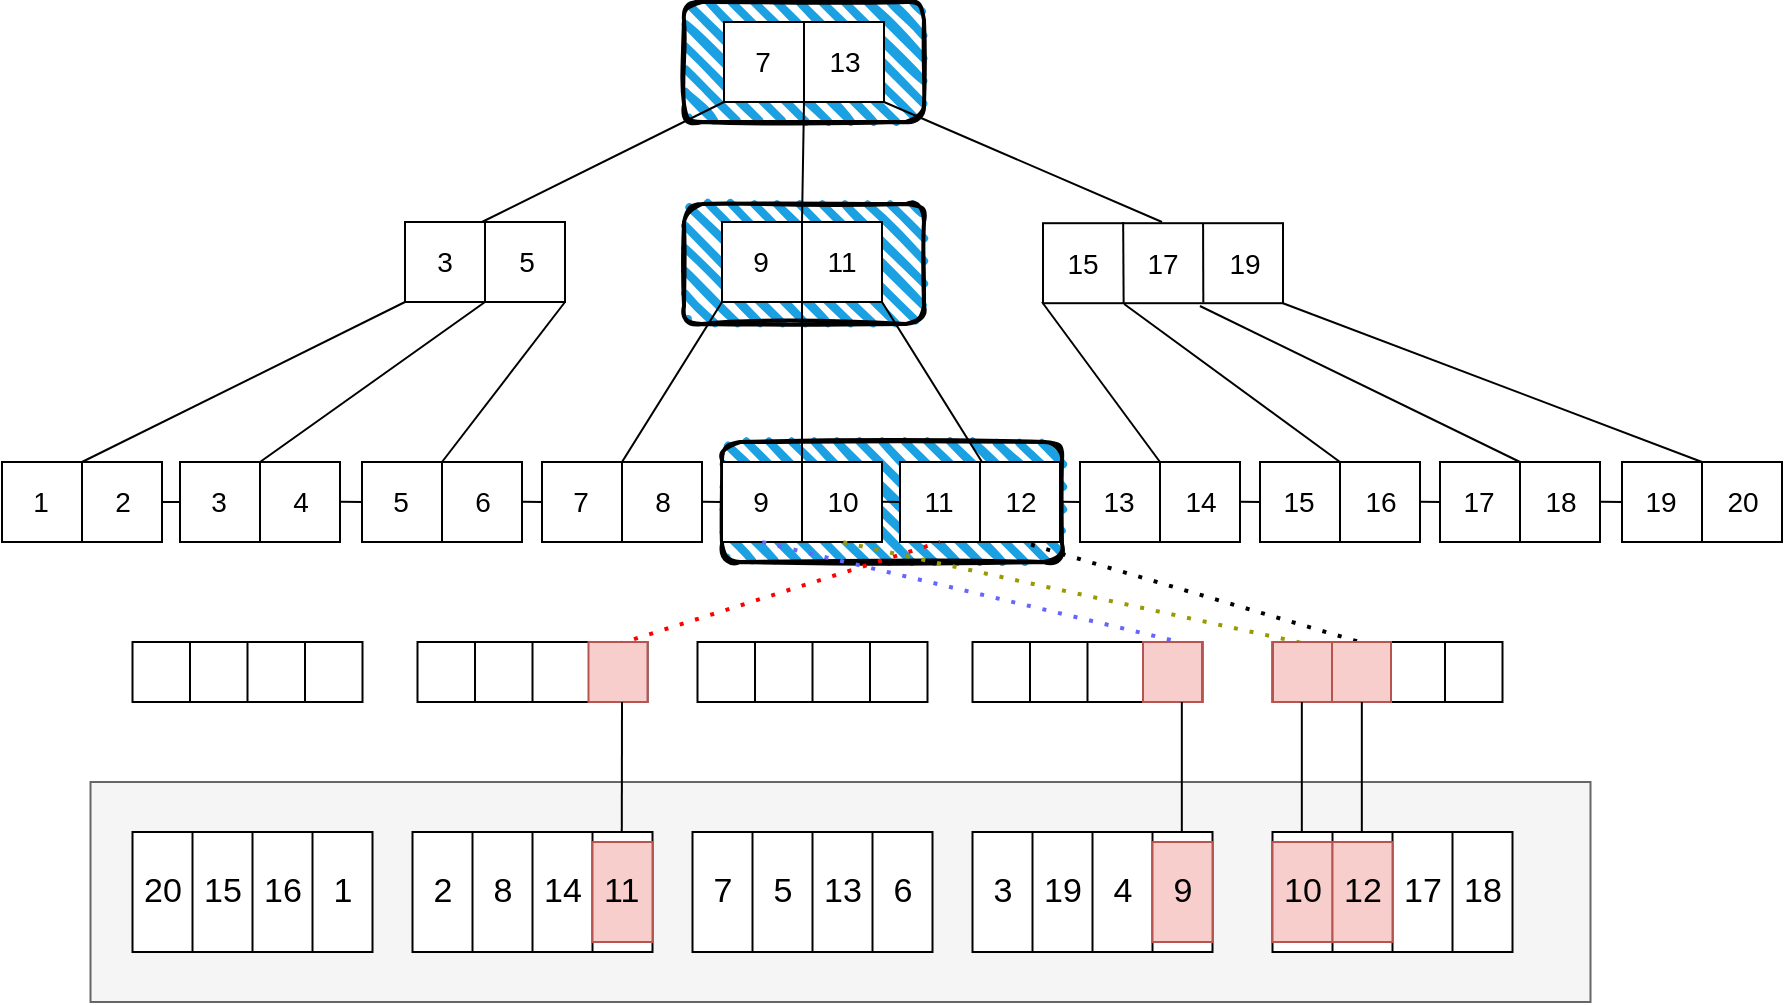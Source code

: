 <mxfile version="23.0.2" type="device">
  <diagram name="Page-1" id="0PHCMKjpyud3KAjEsfLB">
    <mxGraphModel dx="1188" dy="732" grid="1" gridSize="10" guides="1" tooltips="1" connect="1" arrows="1" fold="1" page="0" pageScale="1" pageWidth="827" pageHeight="1169" math="0" shadow="0">
      <root>
        <mxCell id="0" />
        <mxCell id="1" parent="0" />
        <mxCell id="bgvol3_OqY5FeR9LOVzj-3" value="" style="rounded=1;whiteSpace=wrap;html=1;strokeWidth=2;fillWeight=4;hachureGap=8;hachureAngle=45;fillColor=#1ba1e2;sketch=1;" vertex="1" parent="1">
          <mxGeometry x="360" y="250" width="170" height="60" as="geometry" />
        </mxCell>
        <mxCell id="bgvol3_OqY5FeR9LOVzj-2" value="" style="rounded=1;whiteSpace=wrap;html=1;strokeWidth=2;fillWeight=4;hachureGap=8;hachureAngle=45;fillColor=#1ba1e2;sketch=1;" vertex="1" parent="1">
          <mxGeometry x="341" y="131" width="120" height="60" as="geometry" />
        </mxCell>
        <mxCell id="bgvol3_OqY5FeR9LOVzj-1" value="" style="rounded=1;whiteSpace=wrap;html=1;strokeWidth=2;fillWeight=4;hachureGap=8;hachureAngle=45;fillColor=#1ba1e2;sketch=1;" vertex="1" parent="1">
          <mxGeometry x="341" y="30" width="120" height="60" as="geometry" />
        </mxCell>
        <mxCell id="qExTj2zVySwOXJWGo6M_-68" value="" style="rounded=0;whiteSpace=wrap;html=1;fillColor=#f5f5f5;fontColor=#333333;strokeColor=#666666;gradientColor=none;" parent="1" vertex="1">
          <mxGeometry x="44.25" y="420" width="750" height="110" as="geometry" />
        </mxCell>
        <mxCell id="qExTj2zVySwOXJWGo6M_-69" value="" style="rounded=0;whiteSpace=wrap;html=1;" parent="1" vertex="1">
          <mxGeometry x="65.25" y="445" width="120" height="60" as="geometry" />
        </mxCell>
        <mxCell id="qExTj2zVySwOXJWGo6M_-70" value="" style="endArrow=none;html=1;rounded=0;entryX=0.25;entryY=0;entryDx=0;entryDy=0;exitX=0.25;exitY=1;exitDx=0;exitDy=0;" parent="1" source="qExTj2zVySwOXJWGo6M_-69" target="qExTj2zVySwOXJWGo6M_-69" edge="1">
          <mxGeometry width="50" height="50" relative="1" as="geometry">
            <mxPoint x="325.25" y="475" as="sourcePoint" />
            <mxPoint x="375.25" y="425" as="targetPoint" />
          </mxGeometry>
        </mxCell>
        <mxCell id="qExTj2zVySwOXJWGo6M_-71" value="" style="endArrow=none;html=1;rounded=0;entryX=0.5;entryY=0;entryDx=0;entryDy=0;exitX=0.5;exitY=1;exitDx=0;exitDy=0;" parent="1" source="qExTj2zVySwOXJWGo6M_-69" target="qExTj2zVySwOXJWGo6M_-69" edge="1">
          <mxGeometry width="50" height="50" relative="1" as="geometry">
            <mxPoint x="105.25" y="515" as="sourcePoint" />
            <mxPoint x="105.25" y="455" as="targetPoint" />
            <Array as="points">
              <mxPoint x="125.25" y="475" />
            </Array>
          </mxGeometry>
        </mxCell>
        <mxCell id="qExTj2zVySwOXJWGo6M_-72" value="" style="endArrow=none;html=1;rounded=0;entryX=0.75;entryY=0;entryDx=0;entryDy=0;exitX=0.75;exitY=1;exitDx=0;exitDy=0;" parent="1" source="qExTj2zVySwOXJWGo6M_-69" target="qExTj2zVySwOXJWGo6M_-69" edge="1">
          <mxGeometry width="50" height="50" relative="1" as="geometry">
            <mxPoint x="325.25" y="475" as="sourcePoint" />
            <mxPoint x="375.25" y="425" as="targetPoint" />
          </mxGeometry>
        </mxCell>
        <mxCell id="qExTj2zVySwOXJWGo6M_-73" value="20" style="text;strokeColor=none;fillColor=none;align=left;verticalAlign=middle;spacingLeft=4;spacingRight=4;overflow=hidden;points=[[0,0.5],[1,0.5]];portConstraint=eastwest;rotatable=0;whiteSpace=wrap;html=1;fontSize=17;" parent="1" vertex="1">
          <mxGeometry x="65.25" y="450" width="30" height="50" as="geometry" />
        </mxCell>
        <mxCell id="qExTj2zVySwOXJWGo6M_-74" value="15" style="text;strokeColor=none;fillColor=none;align=left;verticalAlign=middle;spacingLeft=4;spacingRight=4;overflow=hidden;points=[[0,0.5],[1,0.5]];portConstraint=eastwest;rotatable=0;whiteSpace=wrap;html=1;fontSize=17;" parent="1" vertex="1">
          <mxGeometry x="95.25" y="450" width="30" height="50" as="geometry" />
        </mxCell>
        <mxCell id="qExTj2zVySwOXJWGo6M_-75" value="&lt;font style=&quot;font-size: 17px;&quot;&gt;16&lt;/font&gt;" style="text;strokeColor=none;fillColor=none;align=left;verticalAlign=middle;spacingLeft=4;spacingRight=4;overflow=hidden;points=[[0,0.5],[1,0.5]];portConstraint=eastwest;rotatable=0;whiteSpace=wrap;html=1;" parent="1" vertex="1">
          <mxGeometry x="125.25" y="450" width="30" height="50" as="geometry" />
        </mxCell>
        <mxCell id="qExTj2zVySwOXJWGo6M_-76" value="&amp;nbsp;1" style="text;strokeColor=none;fillColor=none;align=left;verticalAlign=middle;spacingLeft=4;spacingRight=4;overflow=hidden;points=[[0,0.5],[1,0.5]];portConstraint=eastwest;rotatable=0;whiteSpace=wrap;html=1;fontSize=17;" parent="1" vertex="1">
          <mxGeometry x="155.25" y="450" width="30" height="50" as="geometry" />
        </mxCell>
        <mxCell id="qExTj2zVySwOXJWGo6M_-77" value="" style="rounded=0;whiteSpace=wrap;html=1;" parent="1" vertex="1">
          <mxGeometry x="205.25" y="445" width="120" height="60" as="geometry" />
        </mxCell>
        <mxCell id="qExTj2zVySwOXJWGo6M_-78" value="" style="endArrow=none;html=1;rounded=0;entryX=0.25;entryY=0;entryDx=0;entryDy=0;exitX=0.25;exitY=1;exitDx=0;exitDy=0;" parent="1" source="qExTj2zVySwOXJWGo6M_-77" target="qExTj2zVySwOXJWGo6M_-77" edge="1">
          <mxGeometry width="50" height="50" relative="1" as="geometry">
            <mxPoint x="465.25" y="475" as="sourcePoint" />
            <mxPoint x="515.25" y="425" as="targetPoint" />
          </mxGeometry>
        </mxCell>
        <mxCell id="qExTj2zVySwOXJWGo6M_-79" value="" style="endArrow=none;html=1;rounded=0;entryX=0.5;entryY=0;entryDx=0;entryDy=0;exitX=0.5;exitY=1;exitDx=0;exitDy=0;" parent="1" source="qExTj2zVySwOXJWGo6M_-77" target="qExTj2zVySwOXJWGo6M_-77" edge="1">
          <mxGeometry width="50" height="50" relative="1" as="geometry">
            <mxPoint x="245.25" y="515" as="sourcePoint" />
            <mxPoint x="245.25" y="455" as="targetPoint" />
            <Array as="points">
              <mxPoint x="265.25" y="475" />
            </Array>
          </mxGeometry>
        </mxCell>
        <mxCell id="qExTj2zVySwOXJWGo6M_-80" value="" style="endArrow=none;html=1;rounded=0;entryX=0.75;entryY=0;entryDx=0;entryDy=0;exitX=0.75;exitY=1;exitDx=0;exitDy=0;" parent="1" source="qExTj2zVySwOXJWGo6M_-77" target="qExTj2zVySwOXJWGo6M_-77" edge="1">
          <mxGeometry width="50" height="50" relative="1" as="geometry">
            <mxPoint x="465.25" y="475" as="sourcePoint" />
            <mxPoint x="515.25" y="425" as="targetPoint" />
          </mxGeometry>
        </mxCell>
        <mxCell id="qExTj2zVySwOXJWGo6M_-81" value="&amp;nbsp;2" style="text;strokeColor=none;fillColor=none;align=left;verticalAlign=middle;spacingLeft=4;spacingRight=4;overflow=hidden;points=[[0,0.5],[1,0.5]];portConstraint=eastwest;rotatable=0;whiteSpace=wrap;html=1;fontSize=17;" parent="1" vertex="1">
          <mxGeometry x="205.25" y="450" width="30" height="50" as="geometry" />
        </mxCell>
        <mxCell id="qExTj2zVySwOXJWGo6M_-82" value="&amp;nbsp;8" style="text;strokeColor=none;fillColor=none;align=left;verticalAlign=middle;spacingLeft=4;spacingRight=4;overflow=hidden;points=[[0,0.5],[1,0.5]];portConstraint=eastwest;rotatable=0;whiteSpace=wrap;html=1;fontSize=17;" parent="1" vertex="1">
          <mxGeometry x="235.25" y="450" width="30" height="50" as="geometry" />
        </mxCell>
        <mxCell id="qExTj2zVySwOXJWGo6M_-83" value="&lt;font style=&quot;font-size: 17px;&quot;&gt;14&lt;/font&gt;" style="text;strokeColor=none;fillColor=none;align=left;verticalAlign=middle;spacingLeft=4;spacingRight=4;overflow=hidden;points=[[0,0.5],[1,0.5]];portConstraint=eastwest;rotatable=0;whiteSpace=wrap;html=1;" parent="1" vertex="1">
          <mxGeometry x="265.25" y="450" width="30" height="50" as="geometry" />
        </mxCell>
        <mxCell id="qExTj2zVySwOXJWGo6M_-84" value="11" style="text;strokeColor=#b85450;fillColor=#f8cecc;align=left;verticalAlign=middle;spacingLeft=4;spacingRight=4;overflow=hidden;points=[[0,0.5],[1,0.5]];portConstraint=eastwest;rotatable=0;whiteSpace=wrap;html=1;fontSize=17;" parent="1" vertex="1">
          <mxGeometry x="295.25" y="450" width="30" height="50" as="geometry" />
        </mxCell>
        <mxCell id="qExTj2zVySwOXJWGo6M_-85" value="" style="rounded=0;whiteSpace=wrap;html=1;" parent="1" vertex="1">
          <mxGeometry x="345.25" y="445" width="120" height="60" as="geometry" />
        </mxCell>
        <mxCell id="qExTj2zVySwOXJWGo6M_-86" value="" style="endArrow=none;html=1;rounded=0;entryX=0.25;entryY=0;entryDx=0;entryDy=0;exitX=0.25;exitY=1;exitDx=0;exitDy=0;" parent="1" source="qExTj2zVySwOXJWGo6M_-85" target="qExTj2zVySwOXJWGo6M_-85" edge="1">
          <mxGeometry width="50" height="50" relative="1" as="geometry">
            <mxPoint x="605.25" y="475" as="sourcePoint" />
            <mxPoint x="655.25" y="425" as="targetPoint" />
          </mxGeometry>
        </mxCell>
        <mxCell id="qExTj2zVySwOXJWGo6M_-87" value="" style="endArrow=none;html=1;rounded=0;entryX=0.5;entryY=0;entryDx=0;entryDy=0;exitX=0.5;exitY=1;exitDx=0;exitDy=0;" parent="1" source="qExTj2zVySwOXJWGo6M_-85" target="qExTj2zVySwOXJWGo6M_-85" edge="1">
          <mxGeometry width="50" height="50" relative="1" as="geometry">
            <mxPoint x="385.25" y="515" as="sourcePoint" />
            <mxPoint x="385.25" y="455" as="targetPoint" />
            <Array as="points">
              <mxPoint x="405.25" y="475" />
            </Array>
          </mxGeometry>
        </mxCell>
        <mxCell id="qExTj2zVySwOXJWGo6M_-88" value="" style="endArrow=none;html=1;rounded=0;entryX=0.75;entryY=0;entryDx=0;entryDy=0;exitX=0.75;exitY=1;exitDx=0;exitDy=0;" parent="1" source="qExTj2zVySwOXJWGo6M_-85" target="qExTj2zVySwOXJWGo6M_-85" edge="1">
          <mxGeometry width="50" height="50" relative="1" as="geometry">
            <mxPoint x="605.25" y="475" as="sourcePoint" />
            <mxPoint x="655.25" y="425" as="targetPoint" />
          </mxGeometry>
        </mxCell>
        <mxCell id="qExTj2zVySwOXJWGo6M_-89" value="&amp;nbsp;7" style="text;strokeColor=none;fillColor=none;align=left;verticalAlign=middle;spacingLeft=4;spacingRight=4;overflow=hidden;points=[[0,0.5],[1,0.5]];portConstraint=eastwest;rotatable=0;whiteSpace=wrap;html=1;fontSize=17;" parent="1" vertex="1">
          <mxGeometry x="345.25" y="450" width="30" height="50" as="geometry" />
        </mxCell>
        <mxCell id="qExTj2zVySwOXJWGo6M_-90" value="&amp;nbsp;5" style="text;strokeColor=none;fillColor=none;align=left;verticalAlign=middle;spacingLeft=4;spacingRight=4;overflow=hidden;points=[[0,0.5],[1,0.5]];portConstraint=eastwest;rotatable=0;whiteSpace=wrap;html=1;fontSize=17;" parent="1" vertex="1">
          <mxGeometry x="375.25" y="450" width="30" height="50" as="geometry" />
        </mxCell>
        <mxCell id="qExTj2zVySwOXJWGo6M_-91" value="&lt;font style=&quot;font-size: 17px;&quot;&gt;13&lt;/font&gt;" style="text;strokeColor=none;fillColor=none;align=left;verticalAlign=middle;spacingLeft=4;spacingRight=4;overflow=hidden;points=[[0,0.5],[1,0.5]];portConstraint=eastwest;rotatable=0;whiteSpace=wrap;html=1;" parent="1" vertex="1">
          <mxGeometry x="405.25" y="450" width="30" height="50" as="geometry" />
        </mxCell>
        <mxCell id="qExTj2zVySwOXJWGo6M_-92" value="&amp;nbsp;6" style="text;strokeColor=none;fillColor=none;align=left;verticalAlign=middle;spacingLeft=4;spacingRight=4;overflow=hidden;points=[[0,0.5],[1,0.5]];portConstraint=eastwest;rotatable=0;whiteSpace=wrap;html=1;fontSize=17;" parent="1" vertex="1">
          <mxGeometry x="435.25" y="450" width="30" height="50" as="geometry" />
        </mxCell>
        <mxCell id="qExTj2zVySwOXJWGo6M_-93" value="" style="rounded=0;whiteSpace=wrap;html=1;" parent="1" vertex="1">
          <mxGeometry x="485.25" y="445" width="120" height="60" as="geometry" />
        </mxCell>
        <mxCell id="qExTj2zVySwOXJWGo6M_-94" value="" style="endArrow=none;html=1;rounded=0;entryX=0.25;entryY=0;entryDx=0;entryDy=0;exitX=0.25;exitY=1;exitDx=0;exitDy=0;" parent="1" source="qExTj2zVySwOXJWGo6M_-93" target="qExTj2zVySwOXJWGo6M_-93" edge="1">
          <mxGeometry width="50" height="50" relative="1" as="geometry">
            <mxPoint x="745.25" y="475" as="sourcePoint" />
            <mxPoint x="795.25" y="425" as="targetPoint" />
          </mxGeometry>
        </mxCell>
        <mxCell id="qExTj2zVySwOXJWGo6M_-95" value="" style="endArrow=none;html=1;rounded=0;entryX=0.5;entryY=0;entryDx=0;entryDy=0;exitX=0.5;exitY=1;exitDx=0;exitDy=0;" parent="1" source="qExTj2zVySwOXJWGo6M_-93" target="qExTj2zVySwOXJWGo6M_-93" edge="1">
          <mxGeometry width="50" height="50" relative="1" as="geometry">
            <mxPoint x="525.25" y="515" as="sourcePoint" />
            <mxPoint x="525.25" y="455" as="targetPoint" />
            <Array as="points">
              <mxPoint x="545.25" y="475" />
            </Array>
          </mxGeometry>
        </mxCell>
        <mxCell id="qExTj2zVySwOXJWGo6M_-96" value="" style="endArrow=none;html=1;rounded=0;entryX=0.75;entryY=0;entryDx=0;entryDy=0;exitX=0.75;exitY=1;exitDx=0;exitDy=0;" parent="1" source="qExTj2zVySwOXJWGo6M_-93" target="qExTj2zVySwOXJWGo6M_-93" edge="1">
          <mxGeometry width="50" height="50" relative="1" as="geometry">
            <mxPoint x="745.25" y="475" as="sourcePoint" />
            <mxPoint x="795.25" y="425" as="targetPoint" />
          </mxGeometry>
        </mxCell>
        <mxCell id="qExTj2zVySwOXJWGo6M_-97" value="&amp;nbsp;3" style="text;strokeColor=none;fillColor=none;align=left;verticalAlign=middle;spacingLeft=4;spacingRight=4;overflow=hidden;points=[[0,0.5],[1,0.5]];portConstraint=eastwest;rotatable=0;whiteSpace=wrap;html=1;fontSize=17;" parent="1" vertex="1">
          <mxGeometry x="485.25" y="450" width="30" height="50" as="geometry" />
        </mxCell>
        <mxCell id="qExTj2zVySwOXJWGo6M_-98" value="19" style="text;strokeColor=none;fillColor=none;align=left;verticalAlign=middle;spacingLeft=4;spacingRight=4;overflow=hidden;points=[[0,0.5],[1,0.5]];portConstraint=eastwest;rotatable=0;whiteSpace=wrap;html=1;fontSize=17;" parent="1" vertex="1">
          <mxGeometry x="515.25" y="450" width="30" height="50" as="geometry" />
        </mxCell>
        <mxCell id="qExTj2zVySwOXJWGo6M_-99" value="&lt;font style=&quot;font-size: 17px;&quot;&gt;&amp;nbsp;4&lt;/font&gt;" style="text;strokeColor=none;fillColor=none;align=left;verticalAlign=middle;spacingLeft=4;spacingRight=4;overflow=hidden;points=[[0,0.5],[1,0.5]];portConstraint=eastwest;rotatable=0;whiteSpace=wrap;html=1;" parent="1" vertex="1">
          <mxGeometry x="545.25" y="450" width="30" height="50" as="geometry" />
        </mxCell>
        <mxCell id="qExTj2zVySwOXJWGo6M_-100" value="&amp;nbsp;9" style="text;strokeColor=#b85450;fillColor=#f8cecc;align=left;verticalAlign=middle;spacingLeft=4;spacingRight=4;overflow=hidden;points=[[0,0.5],[1,0.5]];portConstraint=eastwest;rotatable=0;whiteSpace=wrap;html=1;fontSize=17;" parent="1" vertex="1">
          <mxGeometry x="575.25" y="450" width="30" height="50" as="geometry" />
        </mxCell>
        <mxCell id="qExTj2zVySwOXJWGo6M_-101" value="" style="rounded=0;whiteSpace=wrap;html=1;" parent="1" vertex="1">
          <mxGeometry x="635.25" y="445" width="120" height="60" as="geometry" />
        </mxCell>
        <mxCell id="qExTj2zVySwOXJWGo6M_-102" value="" style="endArrow=none;html=1;rounded=0;entryX=0.25;entryY=0;entryDx=0;entryDy=0;exitX=0.25;exitY=1;exitDx=0;exitDy=0;" parent="1" source="qExTj2zVySwOXJWGo6M_-101" target="qExTj2zVySwOXJWGo6M_-101" edge="1">
          <mxGeometry width="50" height="50" relative="1" as="geometry">
            <mxPoint x="895.25" y="475" as="sourcePoint" />
            <mxPoint x="945.25" y="425" as="targetPoint" />
          </mxGeometry>
        </mxCell>
        <mxCell id="qExTj2zVySwOXJWGo6M_-103" value="" style="endArrow=none;html=1;rounded=0;entryX=0.5;entryY=0;entryDx=0;entryDy=0;exitX=0.5;exitY=1;exitDx=0;exitDy=0;" parent="1" source="qExTj2zVySwOXJWGo6M_-101" target="qExTj2zVySwOXJWGo6M_-101" edge="1">
          <mxGeometry width="50" height="50" relative="1" as="geometry">
            <mxPoint x="675.25" y="515" as="sourcePoint" />
            <mxPoint x="675.25" y="455" as="targetPoint" />
            <Array as="points">
              <mxPoint x="695.25" y="475" />
            </Array>
          </mxGeometry>
        </mxCell>
        <mxCell id="qExTj2zVySwOXJWGo6M_-104" value="" style="endArrow=none;html=1;rounded=0;entryX=0.75;entryY=0;entryDx=0;entryDy=0;exitX=0.75;exitY=1;exitDx=0;exitDy=0;" parent="1" source="qExTj2zVySwOXJWGo6M_-101" target="qExTj2zVySwOXJWGo6M_-101" edge="1">
          <mxGeometry width="50" height="50" relative="1" as="geometry">
            <mxPoint x="895.25" y="475" as="sourcePoint" />
            <mxPoint x="945.25" y="425" as="targetPoint" />
          </mxGeometry>
        </mxCell>
        <mxCell id="qExTj2zVySwOXJWGo6M_-105" value="10" style="text;strokeColor=#b85450;fillColor=#f8cecc;align=left;verticalAlign=middle;spacingLeft=4;spacingRight=4;overflow=hidden;points=[[0,0.5],[1,0.5]];portConstraint=eastwest;rotatable=0;whiteSpace=wrap;html=1;fontSize=17;" parent="1" vertex="1">
          <mxGeometry x="635.25" y="450" width="30" height="50" as="geometry" />
        </mxCell>
        <mxCell id="qExTj2zVySwOXJWGo6M_-106" value="12" style="text;strokeColor=#b85450;fillColor=#f8cecc;align=left;verticalAlign=middle;spacingLeft=4;spacingRight=4;overflow=hidden;points=[[0,0.5],[1,0.5]];portConstraint=eastwest;rotatable=0;whiteSpace=wrap;html=1;fontSize=17;" parent="1" vertex="1">
          <mxGeometry x="665.25" y="450" width="30" height="50" as="geometry" />
        </mxCell>
        <mxCell id="qExTj2zVySwOXJWGo6M_-107" value="&lt;font style=&quot;font-size: 17px;&quot;&gt;17&lt;/font&gt;" style="text;strokeColor=none;fillColor=none;align=left;verticalAlign=middle;spacingLeft=4;spacingRight=4;overflow=hidden;points=[[0,0.5],[1,0.5]];portConstraint=eastwest;rotatable=0;whiteSpace=wrap;html=1;" parent="1" vertex="1">
          <mxGeometry x="695.25" y="450" width="30" height="50" as="geometry" />
        </mxCell>
        <mxCell id="qExTj2zVySwOXJWGo6M_-108" value="18" style="text;strokeColor=none;fillColor=none;align=left;verticalAlign=middle;spacingLeft=4;spacingRight=4;overflow=hidden;points=[[0,0.5],[1,0.5]];portConstraint=eastwest;rotatable=0;whiteSpace=wrap;html=1;fontSize=17;" parent="1" vertex="1">
          <mxGeometry x="725.25" y="450" width="30" height="50" as="geometry" />
        </mxCell>
        <mxCell id="qExTj2zVySwOXJWGo6M_-195" value="" style="rounded=0;whiteSpace=wrap;html=1;strokeColor=default;align=center;verticalAlign=middle;fontFamily=Helvetica;fontSize=12;fontColor=default;fillColor=default;" parent="1" vertex="1">
          <mxGeometry x="361" y="40" width="80" height="40" as="geometry" />
        </mxCell>
        <mxCell id="qExTj2zVySwOXJWGo6M_-196" value="" style="endArrow=none;html=1;rounded=0;fontFamily=Helvetica;fontSize=12;fontColor=default;entryX=0.5;entryY=0;entryDx=0;entryDy=0;exitX=0.5;exitY=1;exitDx=0;exitDy=0;" parent="1" source="qExTj2zVySwOXJWGo6M_-195" target="qExTj2zVySwOXJWGo6M_-195" edge="1">
          <mxGeometry width="50" height="50" relative="1" as="geometry">
            <mxPoint x="261" y="290" as="sourcePoint" />
            <mxPoint x="311" y="240" as="targetPoint" />
          </mxGeometry>
        </mxCell>
        <mxCell id="qExTj2zVySwOXJWGo6M_-197" value="7" style="text;html=1;strokeColor=none;fillColor=none;align=center;verticalAlign=middle;whiteSpace=wrap;rounded=0;fontSize=14;fontFamily=Helvetica;fontColor=default;" parent="1" vertex="1">
          <mxGeometry x="361" y="45" width="39" height="30" as="geometry" />
        </mxCell>
        <mxCell id="qExTj2zVySwOXJWGo6M_-198" value="13" style="text;html=1;strokeColor=none;fillColor=none;align=center;verticalAlign=middle;whiteSpace=wrap;rounded=0;fontSize=14;fontFamily=Helvetica;fontColor=default;" parent="1" vertex="1">
          <mxGeometry x="402" y="45" width="39" height="30" as="geometry" />
        </mxCell>
        <mxCell id="qExTj2zVySwOXJWGo6M_-199" value="" style="rounded=0;whiteSpace=wrap;html=1;strokeColor=default;align=center;verticalAlign=middle;fontFamily=Helvetica;fontSize=12;fontColor=default;fillColor=default;" parent="1" vertex="1">
          <mxGeometry x="201.5" y="140" width="80" height="40" as="geometry" />
        </mxCell>
        <mxCell id="qExTj2zVySwOXJWGo6M_-200" value="" style="endArrow=none;html=1;rounded=0;fontFamily=Helvetica;fontSize=12;fontColor=default;entryX=0.5;entryY=0;entryDx=0;entryDy=0;exitX=0.5;exitY=1;exitDx=0;exitDy=0;" parent="1" source="qExTj2zVySwOXJWGo6M_-199" target="qExTj2zVySwOXJWGo6M_-199" edge="1">
          <mxGeometry width="50" height="50" relative="1" as="geometry">
            <mxPoint x="101.5" y="390" as="sourcePoint" />
            <mxPoint x="151.5" y="340" as="targetPoint" />
          </mxGeometry>
        </mxCell>
        <mxCell id="qExTj2zVySwOXJWGo6M_-201" value="3" style="text;html=1;strokeColor=none;fillColor=none;align=center;verticalAlign=middle;whiteSpace=wrap;rounded=0;fontSize=14;fontFamily=Helvetica;fontColor=default;" parent="1" vertex="1">
          <mxGeometry x="201.5" y="145" width="39" height="30" as="geometry" />
        </mxCell>
        <mxCell id="qExTj2zVySwOXJWGo6M_-202" value="5" style="text;html=1;strokeColor=none;fillColor=none;align=center;verticalAlign=middle;whiteSpace=wrap;rounded=0;fontSize=14;fontFamily=Helvetica;fontColor=default;" parent="1" vertex="1">
          <mxGeometry x="242.5" y="145" width="39" height="30" as="geometry" />
        </mxCell>
        <mxCell id="qExTj2zVySwOXJWGo6M_-203" value="" style="rounded=0;whiteSpace=wrap;html=1;strokeColor=default;align=center;verticalAlign=middle;fontFamily=Helvetica;fontSize=12;fontColor=default;fillColor=default;" parent="1" vertex="1">
          <mxGeometry x="360" y="140" width="80" height="40" as="geometry" />
        </mxCell>
        <mxCell id="qExTj2zVySwOXJWGo6M_-204" value="" style="endArrow=none;html=1;rounded=0;fontFamily=Helvetica;fontSize=12;fontColor=default;entryX=0.5;entryY=0;entryDx=0;entryDy=0;exitX=0.5;exitY=1;exitDx=0;exitDy=0;" parent="1" source="qExTj2zVySwOXJWGo6M_-203" target="qExTj2zVySwOXJWGo6M_-203" edge="1">
          <mxGeometry width="50" height="50" relative="1" as="geometry">
            <mxPoint x="260" y="390" as="sourcePoint" />
            <mxPoint x="310" y="340" as="targetPoint" />
          </mxGeometry>
        </mxCell>
        <mxCell id="qExTj2zVySwOXJWGo6M_-205" value="9" style="text;html=1;strokeColor=none;fillColor=none;align=center;verticalAlign=middle;whiteSpace=wrap;rounded=0;fontSize=14;fontFamily=Helvetica;fontColor=default;" parent="1" vertex="1">
          <mxGeometry x="360" y="145" width="39" height="30" as="geometry" />
        </mxCell>
        <mxCell id="qExTj2zVySwOXJWGo6M_-206" value="11" style="text;html=1;strokeColor=none;fillColor=none;align=center;verticalAlign=middle;whiteSpace=wrap;rounded=0;fontSize=14;fontFamily=Helvetica;fontColor=default;" parent="1" vertex="1">
          <mxGeometry x="398.5" y="145" width="41.5" height="30" as="geometry" />
        </mxCell>
        <mxCell id="qExTj2zVySwOXJWGo6M_-207" value="" style="rounded=0;whiteSpace=wrap;html=1;strokeColor=default;align=center;verticalAlign=middle;fontFamily=Helvetica;fontSize=12;fontColor=default;fillColor=default;" parent="1" vertex="1">
          <mxGeometry x="520.5" y="140.6" width="120" height="40" as="geometry" />
        </mxCell>
        <mxCell id="qExTj2zVySwOXJWGo6M_-208" value="" style="endArrow=none;html=1;rounded=0;fontFamily=Helvetica;fontSize=12;fontColor=default;exitX=0.336;exitY=0.997;exitDx=0;exitDy=0;exitPerimeter=0;entryX=0.334;entryY=-0.015;entryDx=0;entryDy=0;entryPerimeter=0;" parent="1" source="qExTj2zVySwOXJWGo6M_-207" target="qExTj2zVySwOXJWGo6M_-207" edge="1">
          <mxGeometry width="50" height="50" relative="1" as="geometry">
            <mxPoint x="570.5" y="140.6" as="sourcePoint" />
            <mxPoint x="559.5" y="140.6" as="targetPoint" />
            <Array as="points" />
          </mxGeometry>
        </mxCell>
        <mxCell id="qExTj2zVySwOXJWGo6M_-209" value="" style="endArrow=none;html=1;rounded=0;fontFamily=Helvetica;fontSize=12;fontColor=default;entryX=0.667;entryY=0;entryDx=0;entryDy=0;entryPerimeter=0;exitX=0.668;exitY=0.991;exitDx=0;exitDy=0;exitPerimeter=0;" parent="1" source="qExTj2zVySwOXJWGo6M_-207" target="qExTj2zVySwOXJWGo6M_-207" edge="1">
          <mxGeometry width="50" height="50" relative="1" as="geometry">
            <mxPoint x="430.5" y="350.6" as="sourcePoint" />
            <mxPoint x="480.5" y="300.6" as="targetPoint" />
          </mxGeometry>
        </mxCell>
        <mxCell id="qExTj2zVySwOXJWGo6M_-210" value="15" style="text;html=1;strokeColor=none;fillColor=none;align=center;verticalAlign=middle;whiteSpace=wrap;rounded=0;fontSize=14;fontFamily=Helvetica;fontColor=default;" parent="1" vertex="1">
          <mxGeometry x="520.5" y="145.6" width="39" height="30" as="geometry" />
        </mxCell>
        <mxCell id="qExTj2zVySwOXJWGo6M_-211" value="17" style="text;html=1;strokeColor=none;fillColor=none;align=center;verticalAlign=middle;whiteSpace=wrap;rounded=0;fontSize=14;fontFamily=Helvetica;fontColor=default;" parent="1" vertex="1">
          <mxGeometry x="561" y="145.6" width="39" height="30" as="geometry" />
        </mxCell>
        <mxCell id="qExTj2zVySwOXJWGo6M_-212" value="19" style="text;html=1;strokeColor=none;fillColor=none;align=center;verticalAlign=middle;whiteSpace=wrap;rounded=0;fontSize=14;fontFamily=Helvetica;fontColor=default;" parent="1" vertex="1">
          <mxGeometry x="601.5" y="145.6" width="39" height="30" as="geometry" />
        </mxCell>
        <mxCell id="qExTj2zVySwOXJWGo6M_-213" value="" style="rounded=0;whiteSpace=wrap;html=1;strokeColor=default;align=center;verticalAlign=middle;fontFamily=Helvetica;fontSize=12;fontColor=default;fillColor=default;" parent="1" vertex="1">
          <mxGeometry y="260" width="80" height="40" as="geometry" />
        </mxCell>
        <mxCell id="qExTj2zVySwOXJWGo6M_-214" value="" style="endArrow=none;html=1;rounded=0;fontFamily=Helvetica;fontSize=12;fontColor=default;entryX=0.5;entryY=0;entryDx=0;entryDy=0;exitX=0.5;exitY=1;exitDx=0;exitDy=0;" parent="1" source="qExTj2zVySwOXJWGo6M_-213" target="qExTj2zVySwOXJWGo6M_-213" edge="1">
          <mxGeometry width="50" height="50" relative="1" as="geometry">
            <mxPoint x="-100" y="510" as="sourcePoint" />
            <mxPoint x="-50" y="460" as="targetPoint" />
          </mxGeometry>
        </mxCell>
        <mxCell id="qExTj2zVySwOXJWGo6M_-215" value="1" style="text;html=1;strokeColor=none;fillColor=none;align=center;verticalAlign=middle;whiteSpace=wrap;rounded=0;fontSize=14;fontFamily=Helvetica;fontColor=default;" parent="1" vertex="1">
          <mxGeometry y="265" width="39" height="30" as="geometry" />
        </mxCell>
        <mxCell id="qExTj2zVySwOXJWGo6M_-216" value="2" style="text;html=1;strokeColor=none;fillColor=none;align=center;verticalAlign=middle;whiteSpace=wrap;rounded=0;fontSize=14;fontFamily=Helvetica;fontColor=default;" parent="1" vertex="1">
          <mxGeometry x="41" y="265" width="39" height="30" as="geometry" />
        </mxCell>
        <mxCell id="qExTj2zVySwOXJWGo6M_-217" value="" style="rounded=0;whiteSpace=wrap;html=1;strokeColor=default;align=center;verticalAlign=middle;fontFamily=Helvetica;fontSize=12;fontColor=default;fillColor=default;" parent="1" vertex="1">
          <mxGeometry x="89" y="260" width="80" height="40" as="geometry" />
        </mxCell>
        <mxCell id="qExTj2zVySwOXJWGo6M_-218" value="" style="endArrow=none;html=1;rounded=0;fontFamily=Helvetica;fontSize=12;fontColor=default;entryX=0.5;entryY=0;entryDx=0;entryDy=0;exitX=0.5;exitY=1;exitDx=0;exitDy=0;" parent="1" source="qExTj2zVySwOXJWGo6M_-217" target="qExTj2zVySwOXJWGo6M_-217" edge="1">
          <mxGeometry width="50" height="50" relative="1" as="geometry">
            <mxPoint x="-11" y="510" as="sourcePoint" />
            <mxPoint x="39" y="460" as="targetPoint" />
          </mxGeometry>
        </mxCell>
        <mxCell id="qExTj2zVySwOXJWGo6M_-219" value="3" style="text;html=1;strokeColor=none;fillColor=none;align=center;verticalAlign=middle;whiteSpace=wrap;rounded=0;fontSize=14;fontFamily=Helvetica;fontColor=default;" parent="1" vertex="1">
          <mxGeometry x="89" y="265" width="39" height="30" as="geometry" />
        </mxCell>
        <mxCell id="qExTj2zVySwOXJWGo6M_-220" value="4" style="text;html=1;strokeColor=none;fillColor=none;align=center;verticalAlign=middle;whiteSpace=wrap;rounded=0;fontSize=14;fontFamily=Helvetica;fontColor=default;" parent="1" vertex="1">
          <mxGeometry x="130" y="265" width="39" height="30" as="geometry" />
        </mxCell>
        <mxCell id="qExTj2zVySwOXJWGo6M_-221" value="" style="rounded=0;whiteSpace=wrap;html=1;strokeColor=default;align=center;verticalAlign=middle;fontFamily=Helvetica;fontSize=12;fontColor=default;fillColor=default;" parent="1" vertex="1">
          <mxGeometry x="180" y="260" width="80" height="40" as="geometry" />
        </mxCell>
        <mxCell id="qExTj2zVySwOXJWGo6M_-222" value="" style="endArrow=none;html=1;rounded=0;fontFamily=Helvetica;fontSize=12;fontColor=default;entryX=0.5;entryY=0;entryDx=0;entryDy=0;exitX=0.5;exitY=1;exitDx=0;exitDy=0;" parent="1" source="qExTj2zVySwOXJWGo6M_-221" target="qExTj2zVySwOXJWGo6M_-221" edge="1">
          <mxGeometry width="50" height="50" relative="1" as="geometry">
            <mxPoint x="80" y="510" as="sourcePoint" />
            <mxPoint x="130" y="460" as="targetPoint" />
          </mxGeometry>
        </mxCell>
        <mxCell id="qExTj2zVySwOXJWGo6M_-223" value="5" style="text;html=1;strokeColor=none;fillColor=none;align=center;verticalAlign=middle;whiteSpace=wrap;rounded=0;fontSize=14;fontFamily=Helvetica;fontColor=default;" parent="1" vertex="1">
          <mxGeometry x="180" y="265" width="39" height="30" as="geometry" />
        </mxCell>
        <mxCell id="qExTj2zVySwOXJWGo6M_-224" value="6" style="text;html=1;strokeColor=none;fillColor=none;align=center;verticalAlign=middle;whiteSpace=wrap;rounded=0;fontSize=14;fontFamily=Helvetica;fontColor=default;" parent="1" vertex="1">
          <mxGeometry x="221" y="265" width="39" height="30" as="geometry" />
        </mxCell>
        <mxCell id="qExTj2zVySwOXJWGo6M_-225" value="" style="rounded=0;whiteSpace=wrap;html=1;strokeColor=default;align=center;verticalAlign=middle;fontFamily=Helvetica;fontSize=12;fontColor=default;fillColor=default;" parent="1" vertex="1">
          <mxGeometry x="270" y="260" width="80" height="40" as="geometry" />
        </mxCell>
        <mxCell id="qExTj2zVySwOXJWGo6M_-226" value="" style="endArrow=none;html=1;rounded=0;fontFamily=Helvetica;fontSize=12;fontColor=default;entryX=0.5;entryY=0;entryDx=0;entryDy=0;exitX=0.5;exitY=1;exitDx=0;exitDy=0;" parent="1" source="qExTj2zVySwOXJWGo6M_-225" target="qExTj2zVySwOXJWGo6M_-225" edge="1">
          <mxGeometry width="50" height="50" relative="1" as="geometry">
            <mxPoint x="170" y="510" as="sourcePoint" />
            <mxPoint x="220" y="460" as="targetPoint" />
          </mxGeometry>
        </mxCell>
        <mxCell id="qExTj2zVySwOXJWGo6M_-227" value="7" style="text;html=1;strokeColor=none;fillColor=none;align=center;verticalAlign=middle;whiteSpace=wrap;rounded=0;fontSize=14;fontFamily=Helvetica;fontColor=default;" parent="1" vertex="1">
          <mxGeometry x="270" y="265" width="39" height="30" as="geometry" />
        </mxCell>
        <mxCell id="qExTj2zVySwOXJWGo6M_-228" value="8" style="text;html=1;strokeColor=none;fillColor=none;align=center;verticalAlign=middle;whiteSpace=wrap;rounded=0;fontSize=14;fontFamily=Helvetica;fontColor=default;" parent="1" vertex="1">
          <mxGeometry x="311" y="265" width="39" height="30" as="geometry" />
        </mxCell>
        <mxCell id="qExTj2zVySwOXJWGo6M_-229" value="" style="rounded=0;whiteSpace=wrap;html=1;strokeColor=default;align=center;verticalAlign=middle;fontFamily=Helvetica;fontSize=12;fontColor=default;fillColor=default;" parent="1" vertex="1">
          <mxGeometry x="360" y="260" width="80" height="40" as="geometry" />
        </mxCell>
        <mxCell id="qExTj2zVySwOXJWGo6M_-230" value="" style="endArrow=none;html=1;rounded=0;fontFamily=Helvetica;fontSize=12;fontColor=default;entryX=0.5;entryY=0;entryDx=0;entryDy=0;exitX=0.5;exitY=1;exitDx=0;exitDy=0;" parent="1" source="qExTj2zVySwOXJWGo6M_-229" target="qExTj2zVySwOXJWGo6M_-229" edge="1">
          <mxGeometry width="50" height="50" relative="1" as="geometry">
            <mxPoint x="260" y="510" as="sourcePoint" />
            <mxPoint x="310" y="460" as="targetPoint" />
          </mxGeometry>
        </mxCell>
        <mxCell id="qExTj2zVySwOXJWGo6M_-231" value="9" style="text;html=1;strokeColor=none;fillColor=none;align=center;verticalAlign=middle;whiteSpace=wrap;rounded=0;fontSize=14;fontFamily=Helvetica;fontColor=default;" parent="1" vertex="1">
          <mxGeometry x="360" y="265" width="39" height="30" as="geometry" />
        </mxCell>
        <mxCell id="qExTj2zVySwOXJWGo6M_-232" value="10" style="text;html=1;strokeColor=none;fillColor=none;align=center;verticalAlign=middle;whiteSpace=wrap;rounded=0;fontSize=14;fontFamily=Helvetica;fontColor=default;" parent="1" vertex="1">
          <mxGeometry x="401" y="265" width="39" height="30" as="geometry" />
        </mxCell>
        <mxCell id="qExTj2zVySwOXJWGo6M_-234" value="" style="rounded=0;whiteSpace=wrap;html=1;strokeColor=default;align=center;verticalAlign=middle;fontFamily=Helvetica;fontSize=12;fontColor=default;fillColor=default;" parent="1" vertex="1">
          <mxGeometry x="449" y="260" width="80" height="40" as="geometry" />
        </mxCell>
        <mxCell id="qExTj2zVySwOXJWGo6M_-235" value="" style="endArrow=none;html=1;rounded=0;fontFamily=Helvetica;fontSize=12;fontColor=default;entryX=0.5;entryY=0;entryDx=0;entryDy=0;exitX=0.5;exitY=1;exitDx=0;exitDy=0;" parent="1" source="qExTj2zVySwOXJWGo6M_-234" target="qExTj2zVySwOXJWGo6M_-234" edge="1">
          <mxGeometry width="50" height="50" relative="1" as="geometry">
            <mxPoint x="349" y="510" as="sourcePoint" />
            <mxPoint x="399" y="460" as="targetPoint" />
          </mxGeometry>
        </mxCell>
        <mxCell id="qExTj2zVySwOXJWGo6M_-236" value="11" style="text;html=1;strokeColor=none;fillColor=none;align=center;verticalAlign=middle;whiteSpace=wrap;rounded=0;fontSize=14;fontFamily=Helvetica;fontColor=default;" parent="1" vertex="1">
          <mxGeometry x="449" y="265" width="39" height="30" as="geometry" />
        </mxCell>
        <mxCell id="qExTj2zVySwOXJWGo6M_-237" value="12" style="text;html=1;strokeColor=none;fillColor=none;align=center;verticalAlign=middle;whiteSpace=wrap;rounded=0;fontSize=14;fontFamily=Helvetica;fontColor=default;" parent="1" vertex="1">
          <mxGeometry x="490" y="265" width="39" height="30" as="geometry" />
        </mxCell>
        <mxCell id="qExTj2zVySwOXJWGo6M_-239" value="" style="rounded=0;whiteSpace=wrap;html=1;strokeColor=default;align=center;verticalAlign=middle;fontFamily=Helvetica;fontSize=12;fontColor=default;fillColor=default;" parent="1" vertex="1">
          <mxGeometry x="539" y="260" width="80" height="40" as="geometry" />
        </mxCell>
        <mxCell id="qExTj2zVySwOXJWGo6M_-240" value="" style="endArrow=none;html=1;rounded=0;fontFamily=Helvetica;fontSize=12;fontColor=default;entryX=0.5;entryY=0;entryDx=0;entryDy=0;exitX=0.5;exitY=1;exitDx=0;exitDy=0;" parent="1" source="qExTj2zVySwOXJWGo6M_-239" target="qExTj2zVySwOXJWGo6M_-239" edge="1">
          <mxGeometry width="50" height="50" relative="1" as="geometry">
            <mxPoint x="439" y="510" as="sourcePoint" />
            <mxPoint x="489" y="460" as="targetPoint" />
          </mxGeometry>
        </mxCell>
        <mxCell id="qExTj2zVySwOXJWGo6M_-241" value="13" style="text;html=1;strokeColor=none;fillColor=none;align=center;verticalAlign=middle;whiteSpace=wrap;rounded=0;fontSize=14;fontFamily=Helvetica;fontColor=default;" parent="1" vertex="1">
          <mxGeometry x="539" y="265" width="39" height="30" as="geometry" />
        </mxCell>
        <mxCell id="qExTj2zVySwOXJWGo6M_-242" value="14" style="text;html=1;strokeColor=none;fillColor=none;align=center;verticalAlign=middle;whiteSpace=wrap;rounded=0;fontSize=14;fontFamily=Helvetica;fontColor=default;" parent="1" vertex="1">
          <mxGeometry x="580" y="265" width="39" height="30" as="geometry" />
        </mxCell>
        <mxCell id="qExTj2zVySwOXJWGo6M_-243" value="" style="rounded=0;whiteSpace=wrap;html=1;strokeColor=default;align=center;verticalAlign=middle;fontFamily=Helvetica;fontSize=12;fontColor=default;fillColor=default;" parent="1" vertex="1">
          <mxGeometry x="629" y="260" width="80" height="40" as="geometry" />
        </mxCell>
        <mxCell id="qExTj2zVySwOXJWGo6M_-244" value="" style="endArrow=none;html=1;rounded=0;fontFamily=Helvetica;fontSize=12;fontColor=default;entryX=0.5;entryY=0;entryDx=0;entryDy=0;exitX=0.5;exitY=1;exitDx=0;exitDy=0;" parent="1" source="qExTj2zVySwOXJWGo6M_-243" target="qExTj2zVySwOXJWGo6M_-243" edge="1">
          <mxGeometry width="50" height="50" relative="1" as="geometry">
            <mxPoint x="529" y="510" as="sourcePoint" />
            <mxPoint x="579" y="460" as="targetPoint" />
          </mxGeometry>
        </mxCell>
        <mxCell id="qExTj2zVySwOXJWGo6M_-245" value="15" style="text;html=1;strokeColor=none;fillColor=none;align=center;verticalAlign=middle;whiteSpace=wrap;rounded=0;fontSize=14;fontFamily=Helvetica;fontColor=default;" parent="1" vertex="1">
          <mxGeometry x="629" y="265" width="39" height="30" as="geometry" />
        </mxCell>
        <mxCell id="qExTj2zVySwOXJWGo6M_-246" value="16" style="text;html=1;strokeColor=none;fillColor=none;align=center;verticalAlign=middle;whiteSpace=wrap;rounded=0;fontSize=14;fontFamily=Helvetica;fontColor=default;" parent="1" vertex="1">
          <mxGeometry x="670" y="265" width="39" height="30" as="geometry" />
        </mxCell>
        <mxCell id="qExTj2zVySwOXJWGo6M_-247" value="" style="rounded=0;whiteSpace=wrap;html=1;strokeColor=default;align=center;verticalAlign=middle;fontFamily=Helvetica;fontSize=12;fontColor=default;fillColor=default;" parent="1" vertex="1">
          <mxGeometry x="719" y="260" width="80" height="40" as="geometry" />
        </mxCell>
        <mxCell id="qExTj2zVySwOXJWGo6M_-248" value="" style="endArrow=none;html=1;rounded=0;fontFamily=Helvetica;fontSize=12;fontColor=default;entryX=0.5;entryY=0;entryDx=0;entryDy=0;exitX=0.5;exitY=1;exitDx=0;exitDy=0;" parent="1" source="qExTj2zVySwOXJWGo6M_-247" target="qExTj2zVySwOXJWGo6M_-247" edge="1">
          <mxGeometry width="50" height="50" relative="1" as="geometry">
            <mxPoint x="619" y="510" as="sourcePoint" />
            <mxPoint x="669" y="460" as="targetPoint" />
          </mxGeometry>
        </mxCell>
        <mxCell id="qExTj2zVySwOXJWGo6M_-249" value="17" style="text;html=1;strokeColor=none;fillColor=none;align=center;verticalAlign=middle;whiteSpace=wrap;rounded=0;fontSize=14;fontFamily=Helvetica;fontColor=default;" parent="1" vertex="1">
          <mxGeometry x="719" y="265" width="39" height="30" as="geometry" />
        </mxCell>
        <mxCell id="qExTj2zVySwOXJWGo6M_-250" value="18" style="text;html=1;strokeColor=none;fillColor=none;align=center;verticalAlign=middle;whiteSpace=wrap;rounded=0;fontSize=14;fontFamily=Helvetica;fontColor=default;" parent="1" vertex="1">
          <mxGeometry x="760" y="265" width="39" height="30" as="geometry" />
        </mxCell>
        <mxCell id="qExTj2zVySwOXJWGo6M_-251" value="" style="endArrow=none;html=1;rounded=0;fontFamily=Helvetica;fontSize=12;fontColor=default;entryX=0;entryY=1;entryDx=0;entryDy=0;" parent="1" target="qExTj2zVySwOXJWGo6M_-199" edge="1">
          <mxGeometry width="50" height="50" relative="1" as="geometry">
            <mxPoint x="40" y="260" as="sourcePoint" />
            <mxPoint x="430" y="210" as="targetPoint" />
          </mxGeometry>
        </mxCell>
        <mxCell id="qExTj2zVySwOXJWGo6M_-252" value="" style="endArrow=none;html=1;rounded=0;fontFamily=Helvetica;fontSize=12;fontColor=default;entryX=0.5;entryY=1;entryDx=0;entryDy=0;exitX=0.5;exitY=0;exitDx=0;exitDy=0;" parent="1" source="qExTj2zVySwOXJWGo6M_-217" target="qExTj2zVySwOXJWGo6M_-199" edge="1">
          <mxGeometry width="50" height="50" relative="1" as="geometry">
            <mxPoint x="380" y="260" as="sourcePoint" />
            <mxPoint x="430" y="210" as="targetPoint" />
          </mxGeometry>
        </mxCell>
        <mxCell id="qExTj2zVySwOXJWGo6M_-253" value="" style="endArrow=none;html=1;rounded=0;fontFamily=Helvetica;fontSize=12;fontColor=default;entryX=1;entryY=1;entryDx=0;entryDy=0;exitX=0.5;exitY=0;exitDx=0;exitDy=0;" parent="1" source="qExTj2zVySwOXJWGo6M_-221" target="qExTj2zVySwOXJWGo6M_-199" edge="1">
          <mxGeometry width="50" height="50" relative="1" as="geometry">
            <mxPoint x="380" y="260" as="sourcePoint" />
            <mxPoint x="430" y="210" as="targetPoint" />
          </mxGeometry>
        </mxCell>
        <mxCell id="qExTj2zVySwOXJWGo6M_-254" value="" style="endArrow=none;html=1;rounded=0;fontFamily=Helvetica;fontSize=12;fontColor=default;entryX=0;entryY=1;entryDx=0;entryDy=0;exitX=0.5;exitY=0;exitDx=0;exitDy=0;" parent="1" source="qExTj2zVySwOXJWGo6M_-225" target="qExTj2zVySwOXJWGo6M_-203" edge="1">
          <mxGeometry width="50" height="50" relative="1" as="geometry">
            <mxPoint x="380" y="260" as="sourcePoint" />
            <mxPoint x="430" y="210" as="targetPoint" />
          </mxGeometry>
        </mxCell>
        <mxCell id="qExTj2zVySwOXJWGo6M_-255" value="" style="endArrow=none;html=1;rounded=0;fontFamily=Helvetica;fontSize=12;fontColor=default;" parent="1" edge="1">
          <mxGeometry width="50" height="50" relative="1" as="geometry">
            <mxPoint x="400" y="260" as="sourcePoint" />
            <mxPoint x="400" y="180" as="targetPoint" />
          </mxGeometry>
        </mxCell>
        <mxCell id="qExTj2zVySwOXJWGo6M_-256" value="" style="endArrow=none;html=1;rounded=0;fontFamily=Helvetica;fontSize=12;fontColor=default;entryX=1;entryY=1;entryDx=0;entryDy=0;" parent="1" target="qExTj2zVySwOXJWGo6M_-203" edge="1">
          <mxGeometry width="50" height="50" relative="1" as="geometry">
            <mxPoint x="490" y="260" as="sourcePoint" />
            <mxPoint x="430" y="210" as="targetPoint" />
          </mxGeometry>
        </mxCell>
        <mxCell id="qExTj2zVySwOXJWGo6M_-257" value="" style="endArrow=none;html=1;rounded=0;fontFamily=Helvetica;fontSize=12;fontColor=default;exitX=0.5;exitY=0;exitDx=0;exitDy=0;" parent="1" source="qExTj2zVySwOXJWGo6M_-239" edge="1">
          <mxGeometry width="50" height="50" relative="1" as="geometry">
            <mxPoint x="380" y="260" as="sourcePoint" />
            <mxPoint x="520" y="180" as="targetPoint" />
          </mxGeometry>
        </mxCell>
        <mxCell id="qExTj2zVySwOXJWGo6M_-258" value="" style="endArrow=none;html=1;rounded=0;fontFamily=Helvetica;fontSize=12;fontColor=default;entryX=0.338;entryY=1.01;entryDx=0;entryDy=0;entryPerimeter=0;exitX=0.5;exitY=0;exitDx=0;exitDy=0;" parent="1" source="qExTj2zVySwOXJWGo6M_-243" target="qExTj2zVySwOXJWGo6M_-207" edge="1">
          <mxGeometry width="50" height="50" relative="1" as="geometry">
            <mxPoint x="380" y="260" as="sourcePoint" />
            <mxPoint x="430" y="210" as="targetPoint" />
          </mxGeometry>
        </mxCell>
        <mxCell id="qExTj2zVySwOXJWGo6M_-259" value="" style="endArrow=none;html=1;rounded=0;fontFamily=Helvetica;fontSize=12;fontColor=default;entryX=0.654;entryY=1.035;entryDx=0;entryDy=0;entryPerimeter=0;exitX=0.5;exitY=0;exitDx=0;exitDy=0;" parent="1" source="qExTj2zVySwOXJWGo6M_-247" target="qExTj2zVySwOXJWGo6M_-207" edge="1">
          <mxGeometry width="50" height="50" relative="1" as="geometry">
            <mxPoint x="380" y="260" as="sourcePoint" />
            <mxPoint x="430" y="210" as="targetPoint" />
          </mxGeometry>
        </mxCell>
        <mxCell id="qExTj2zVySwOXJWGo6M_-260" value="" style="endArrow=none;html=1;rounded=0;fontFamily=Helvetica;fontSize=12;fontColor=default;entryX=0;entryY=1;entryDx=0;entryDy=0;" parent="1" target="qExTj2zVySwOXJWGo6M_-195" edge="1">
          <mxGeometry width="50" height="50" relative="1" as="geometry">
            <mxPoint x="240" y="140" as="sourcePoint" />
            <mxPoint x="430" y="210" as="targetPoint" />
          </mxGeometry>
        </mxCell>
        <mxCell id="qExTj2zVySwOXJWGo6M_-261" value="" style="endArrow=none;html=1;rounded=0;fontFamily=Helvetica;fontSize=12;fontColor=default;entryX=0.5;entryY=1;entryDx=0;entryDy=0;" parent="1" target="qExTj2zVySwOXJWGo6M_-195" edge="1">
          <mxGeometry width="50" height="50" relative="1" as="geometry">
            <mxPoint x="400" y="140" as="sourcePoint" />
            <mxPoint x="430" y="210" as="targetPoint" />
          </mxGeometry>
        </mxCell>
        <mxCell id="qExTj2zVySwOXJWGo6M_-262" value="" style="endArrow=none;html=1;rounded=0;fontFamily=Helvetica;fontSize=12;fontColor=default;entryX=1;entryY=1;entryDx=0;entryDy=0;" parent="1" target="qExTj2zVySwOXJWGo6M_-195" edge="1">
          <mxGeometry width="50" height="50" relative="1" as="geometry">
            <mxPoint x="580" y="140" as="sourcePoint" />
            <mxPoint x="411" y="90" as="targetPoint" />
          </mxGeometry>
        </mxCell>
        <mxCell id="qExTj2zVySwOXJWGo6M_-263" value="" style="rounded=0;whiteSpace=wrap;html=1;strokeColor=default;align=center;verticalAlign=middle;fontFamily=Helvetica;fontSize=12;fontColor=default;fillColor=default;" parent="1" vertex="1">
          <mxGeometry x="810" y="260" width="80" height="40" as="geometry" />
        </mxCell>
        <mxCell id="qExTj2zVySwOXJWGo6M_-264" value="" style="endArrow=none;html=1;rounded=0;fontFamily=Helvetica;fontSize=12;fontColor=default;entryX=0.5;entryY=0;entryDx=0;entryDy=0;exitX=0.5;exitY=1;exitDx=0;exitDy=0;" parent="1" source="qExTj2zVySwOXJWGo6M_-263" target="qExTj2zVySwOXJWGo6M_-263" edge="1">
          <mxGeometry width="50" height="50" relative="1" as="geometry">
            <mxPoint x="710" y="510" as="sourcePoint" />
            <mxPoint x="760" y="460" as="targetPoint" />
          </mxGeometry>
        </mxCell>
        <mxCell id="qExTj2zVySwOXJWGo6M_-265" value="19" style="text;html=1;strokeColor=none;fillColor=none;align=center;verticalAlign=middle;whiteSpace=wrap;rounded=0;fontSize=14;fontFamily=Helvetica;fontColor=default;" parent="1" vertex="1">
          <mxGeometry x="810" y="265" width="39" height="30" as="geometry" />
        </mxCell>
        <mxCell id="qExTj2zVySwOXJWGo6M_-266" value="20" style="text;html=1;strokeColor=none;fillColor=none;align=center;verticalAlign=middle;whiteSpace=wrap;rounded=0;fontSize=14;fontFamily=Helvetica;fontColor=default;" parent="1" vertex="1">
          <mxGeometry x="851" y="265" width="39" height="30" as="geometry" />
        </mxCell>
        <mxCell id="qExTj2zVySwOXJWGo6M_-267" value="" style="endArrow=none;html=1;rounded=0;fontFamily=Helvetica;fontSize=12;fontColor=default;entryX=1;entryY=1;entryDx=0;entryDy=0;" parent="1" target="qExTj2zVySwOXJWGo6M_-207" edge="1">
          <mxGeometry width="50" height="50" relative="1" as="geometry">
            <mxPoint x="850" y="260" as="sourcePoint" />
            <mxPoint x="420" y="270" as="targetPoint" />
          </mxGeometry>
        </mxCell>
        <mxCell id="qExTj2zVySwOXJWGo6M_-268" value="" style="endArrow=none;html=1;rounded=0;fontFamily=Helvetica;fontSize=12;fontColor=default;exitX=1;exitY=0.5;exitDx=0;exitDy=0;" parent="1" target="qExTj2zVySwOXJWGo6M_-219" edge="1">
          <mxGeometry width="50" height="50" relative="1" as="geometry">
            <mxPoint x="80.0" y="280" as="sourcePoint" />
            <mxPoint x="90" y="280" as="targetPoint" />
          </mxGeometry>
        </mxCell>
        <mxCell id="qExTj2zVySwOXJWGo6M_-270" value="" style="endArrow=none;html=1;rounded=0;fontFamily=Helvetica;fontSize=12;fontColor=default;exitX=1;exitY=0.5;exitDx=0;exitDy=0;entryX=0;entryY=0.5;entryDx=0;entryDy=0;" parent="1" target="qExTj2zVySwOXJWGo6M_-223" edge="1">
          <mxGeometry width="50" height="50" relative="1" as="geometry">
            <mxPoint x="169.0" y="279.92" as="sourcePoint" />
            <mxPoint x="178" y="279.92" as="targetPoint" />
          </mxGeometry>
        </mxCell>
        <mxCell id="qExTj2zVySwOXJWGo6M_-272" value="" style="endArrow=none;html=1;rounded=0;fontFamily=Helvetica;fontSize=12;fontColor=default;exitX=1;exitY=0.5;exitDx=0;exitDy=0;" parent="1" edge="1">
          <mxGeometry width="50" height="50" relative="1" as="geometry">
            <mxPoint x="260" y="279.92" as="sourcePoint" />
            <mxPoint x="270" y="280" as="targetPoint" />
          </mxGeometry>
        </mxCell>
        <mxCell id="qExTj2zVySwOXJWGo6M_-274" value="" style="endArrow=none;html=1;rounded=0;fontFamily=Helvetica;fontSize=12;fontColor=default;exitX=1;exitY=0.5;exitDx=0;exitDy=0;" parent="1" edge="1">
          <mxGeometry width="50" height="50" relative="1" as="geometry">
            <mxPoint x="350" y="279.92" as="sourcePoint" />
            <mxPoint x="360" y="280" as="targetPoint" />
          </mxGeometry>
        </mxCell>
        <mxCell id="qExTj2zVySwOXJWGo6M_-275" value="" style="endArrow=none;html=1;rounded=0;fontFamily=Helvetica;fontSize=12;fontColor=default;exitX=1;exitY=0.5;exitDx=0;exitDy=0;entryX=0;entryY=0.5;entryDx=0;entryDy=0;" parent="1" target="qExTj2zVySwOXJWGo6M_-236" edge="1">
          <mxGeometry width="50" height="50" relative="1" as="geometry">
            <mxPoint x="440" y="279.92" as="sourcePoint" />
            <mxPoint x="450" y="280" as="targetPoint" />
          </mxGeometry>
        </mxCell>
        <mxCell id="qExTj2zVySwOXJWGo6M_-277" value="" style="endArrow=none;html=1;rounded=0;fontFamily=Helvetica;fontSize=12;fontColor=default;exitX=1;exitY=0.5;exitDx=0;exitDy=0;entryX=0;entryY=0.5;entryDx=0;entryDy=0;" parent="1" target="qExTj2zVySwOXJWGo6M_-241" edge="1">
          <mxGeometry width="50" height="50" relative="1" as="geometry">
            <mxPoint x="529" y="279.92" as="sourcePoint" />
            <mxPoint x="538" y="280" as="targetPoint" />
          </mxGeometry>
        </mxCell>
        <mxCell id="qExTj2zVySwOXJWGo6M_-278" value="" style="endArrow=none;html=1;rounded=0;fontFamily=Helvetica;fontSize=12;fontColor=default;exitX=1;exitY=0.5;exitDx=0;exitDy=0;entryX=0;entryY=0.5;entryDx=0;entryDy=0;" parent="1" edge="1">
          <mxGeometry width="50" height="50" relative="1" as="geometry">
            <mxPoint x="619" y="279.92" as="sourcePoint" />
            <mxPoint x="629" y="280" as="targetPoint" />
          </mxGeometry>
        </mxCell>
        <mxCell id="qExTj2zVySwOXJWGo6M_-279" value="" style="endArrow=none;html=1;rounded=0;fontFamily=Helvetica;fontSize=12;fontColor=default;exitX=1;exitY=0.5;exitDx=0;exitDy=0;entryX=0;entryY=0.5;entryDx=0;entryDy=0;" parent="1" edge="1">
          <mxGeometry width="50" height="50" relative="1" as="geometry">
            <mxPoint x="709" y="279.92" as="sourcePoint" />
            <mxPoint x="719" y="280" as="targetPoint" />
          </mxGeometry>
        </mxCell>
        <mxCell id="qExTj2zVySwOXJWGo6M_-280" value="" style="endArrow=none;html=1;rounded=0;fontFamily=Helvetica;fontSize=12;fontColor=default;exitX=1;exitY=0.5;exitDx=0;exitDy=0;entryX=0;entryY=0.5;entryDx=0;entryDy=0;" parent="1" target="qExTj2zVySwOXJWGo6M_-265" edge="1">
          <mxGeometry width="50" height="50" relative="1" as="geometry">
            <mxPoint x="799" y="279.92" as="sourcePoint" />
            <mxPoint x="809" y="280" as="targetPoint" />
          </mxGeometry>
        </mxCell>
        <mxCell id="bgvol3_OqY5FeR9LOVzj-5" value="" style="endArrow=none;dashed=1;html=1;dashPattern=1 3;strokeWidth=2;rounded=0;entryX=0.25;entryY=1;entryDx=0;entryDy=0;exitX=0.862;exitY=-0.036;exitDx=0;exitDy=0;exitPerimeter=0;strokeColor=#6666FF;" edge="1" parent="1" source="bgvol3_OqY5FeR9LOVzj-27" target="qExTj2zVySwOXJWGo6M_-229">
          <mxGeometry width="50" height="50" relative="1" as="geometry">
            <mxPoint x="340" y="190" as="sourcePoint" />
            <mxPoint x="390" y="140" as="targetPoint" />
          </mxGeometry>
        </mxCell>
        <mxCell id="bgvol3_OqY5FeR9LOVzj-6" value="" style="endArrow=none;dashed=1;html=1;dashPattern=1 3;strokeWidth=2;rounded=0;entryX=0.75;entryY=1;entryDx=0;entryDy=0;exitX=0.121;exitY=0.01;exitDx=0;exitDy=0;exitPerimeter=0;strokeColor=#999900;" edge="1" parent="1" source="bgvol3_OqY5FeR9LOVzj-31" target="qExTj2zVySwOXJWGo6M_-229">
          <mxGeometry width="50" height="50" relative="1" as="geometry">
            <mxPoint x="340" y="190" as="sourcePoint" />
            <mxPoint x="390" y="140" as="targetPoint" />
          </mxGeometry>
        </mxCell>
        <mxCell id="bgvol3_OqY5FeR9LOVzj-7" value="" style="endArrow=none;dashed=1;html=1;dashPattern=1 3;strokeWidth=2;rounded=0;entryX=0.75;entryY=1;entryDx=0;entryDy=0;exitX=0.558;exitY=-0.08;exitDx=0;exitDy=0;exitPerimeter=0;strokeColor=none;" edge="1" parent="1" source="qExTj2zVySwOXJWGo6M_-106" target="qExTj2zVySwOXJWGo6M_-234">
          <mxGeometry width="50" height="50" relative="1" as="geometry">
            <mxPoint x="340" y="190" as="sourcePoint" />
            <mxPoint x="390" y="140" as="targetPoint" />
          </mxGeometry>
        </mxCell>
        <mxCell id="bgvol3_OqY5FeR9LOVzj-8" value="" style="endArrow=none;dashed=1;html=1;dashPattern=1 3;strokeWidth=2;rounded=0;entryX=0.25;entryY=1;entryDx=0;entryDy=0;exitX=0.875;exitY=0.033;exitDx=0;exitDy=0;exitPerimeter=0;strokeColor=#FF0000;" edge="1" parent="1" source="bgvol3_OqY5FeR9LOVzj-19" target="qExTj2zVySwOXJWGo6M_-234">
          <mxGeometry width="50" height="50" relative="1" as="geometry">
            <mxPoint x="340" y="190" as="sourcePoint" />
            <mxPoint x="390" y="140" as="targetPoint" />
          </mxGeometry>
        </mxCell>
        <mxCell id="bgvol3_OqY5FeR9LOVzj-9" value="" style="endArrow=none;dashed=1;html=1;dashPattern=1 3;strokeWidth=2;rounded=0;exitX=0.367;exitY=-0.013;exitDx=0;exitDy=0;exitPerimeter=0;" edge="1" parent="1" source="bgvol3_OqY5FeR9LOVzj-31">
          <mxGeometry width="50" height="50" relative="1" as="geometry">
            <mxPoint x="680" y="390" as="sourcePoint" />
            <mxPoint x="510" y="300" as="targetPoint" />
          </mxGeometry>
        </mxCell>
        <mxCell id="bgvol3_OqY5FeR9LOVzj-11" value="" style="rounded=0;whiteSpace=wrap;html=1;" vertex="1" parent="1">
          <mxGeometry x="65.25" y="350" width="115" height="30" as="geometry" />
        </mxCell>
        <mxCell id="bgvol3_OqY5FeR9LOVzj-12" value="" style="endArrow=none;html=1;rounded=0;entryX=0.25;entryY=0;entryDx=0;entryDy=0;exitX=0.25;exitY=1;exitDx=0;exitDy=0;" edge="1" source="bgvol3_OqY5FeR9LOVzj-11" target="bgvol3_OqY5FeR9LOVzj-11" parent="1">
          <mxGeometry width="50" height="50" relative="1" as="geometry">
            <mxPoint x="325.25" y="380" as="sourcePoint" />
            <mxPoint x="375.25" y="330" as="targetPoint" />
          </mxGeometry>
        </mxCell>
        <mxCell id="bgvol3_OqY5FeR9LOVzj-13" value="" style="endArrow=none;html=1;rounded=0;entryX=0.5;entryY=0;entryDx=0;entryDy=0;exitX=0.5;exitY=1;exitDx=0;exitDy=0;" edge="1" source="bgvol3_OqY5FeR9LOVzj-11" target="bgvol3_OqY5FeR9LOVzj-11" parent="1">
          <mxGeometry width="50" height="50" relative="1" as="geometry">
            <mxPoint x="120.25" y="380" as="sourcePoint" />
            <mxPoint x="105.25" y="360" as="targetPoint" />
            <Array as="points" />
          </mxGeometry>
        </mxCell>
        <mxCell id="bgvol3_OqY5FeR9LOVzj-14" value="" style="endArrow=none;html=1;rounded=0;entryX=0.75;entryY=0;entryDx=0;entryDy=0;exitX=0.75;exitY=1;exitDx=0;exitDy=0;" edge="1" source="bgvol3_OqY5FeR9LOVzj-11" target="bgvol3_OqY5FeR9LOVzj-11" parent="1">
          <mxGeometry width="50" height="50" relative="1" as="geometry">
            <mxPoint x="325.25" y="380" as="sourcePoint" />
            <mxPoint x="375.25" y="330" as="targetPoint" />
          </mxGeometry>
        </mxCell>
        <mxCell id="bgvol3_OqY5FeR9LOVzj-19" value="" style="rounded=0;whiteSpace=wrap;html=1;" vertex="1" parent="1">
          <mxGeometry x="207.75" y="350" width="115" height="30" as="geometry" />
        </mxCell>
        <mxCell id="bgvol3_OqY5FeR9LOVzj-20" value="" style="endArrow=none;html=1;rounded=0;entryX=0.25;entryY=0;entryDx=0;entryDy=0;exitX=0.25;exitY=1;exitDx=0;exitDy=0;" edge="1" parent="1" source="bgvol3_OqY5FeR9LOVzj-19" target="bgvol3_OqY5FeR9LOVzj-19">
          <mxGeometry width="50" height="50" relative="1" as="geometry">
            <mxPoint x="467.75" y="380" as="sourcePoint" />
            <mxPoint x="517.75" y="330" as="targetPoint" />
          </mxGeometry>
        </mxCell>
        <mxCell id="bgvol3_OqY5FeR9LOVzj-21" value="" style="endArrow=none;html=1;rounded=0;entryX=0.5;entryY=0;entryDx=0;entryDy=0;exitX=0.5;exitY=1;exitDx=0;exitDy=0;" edge="1" parent="1" source="bgvol3_OqY5FeR9LOVzj-19" target="bgvol3_OqY5FeR9LOVzj-19">
          <mxGeometry width="50" height="50" relative="1" as="geometry">
            <mxPoint x="262.75" y="380" as="sourcePoint" />
            <mxPoint x="247.75" y="360" as="targetPoint" />
            <Array as="points" />
          </mxGeometry>
        </mxCell>
        <mxCell id="bgvol3_OqY5FeR9LOVzj-22" value="" style="endArrow=none;html=1;rounded=0;entryX=0.75;entryY=0;entryDx=0;entryDy=0;exitX=0.75;exitY=1;exitDx=0;exitDy=0;" edge="1" parent="1" source="bgvol3_OqY5FeR9LOVzj-19" target="bgvol3_OqY5FeR9LOVzj-19">
          <mxGeometry width="50" height="50" relative="1" as="geometry">
            <mxPoint x="467.75" y="380" as="sourcePoint" />
            <mxPoint x="517.75" y="330" as="targetPoint" />
            <Array as="points">
              <mxPoint x="294.25" y="365" />
            </Array>
          </mxGeometry>
        </mxCell>
        <mxCell id="bgvol3_OqY5FeR9LOVzj-23" value="" style="rounded=0;whiteSpace=wrap;html=1;" vertex="1" parent="1">
          <mxGeometry x="347.75" y="350" width="115" height="30" as="geometry" />
        </mxCell>
        <mxCell id="bgvol3_OqY5FeR9LOVzj-24" value="" style="endArrow=none;html=1;rounded=0;entryX=0.25;entryY=0;entryDx=0;entryDy=0;exitX=0.25;exitY=1;exitDx=0;exitDy=0;" edge="1" parent="1" source="bgvol3_OqY5FeR9LOVzj-23" target="bgvol3_OqY5FeR9LOVzj-23">
          <mxGeometry width="50" height="50" relative="1" as="geometry">
            <mxPoint x="607.75" y="380" as="sourcePoint" />
            <mxPoint x="657.75" y="330" as="targetPoint" />
          </mxGeometry>
        </mxCell>
        <mxCell id="bgvol3_OqY5FeR9LOVzj-25" value="" style="endArrow=none;html=1;rounded=0;entryX=0.5;entryY=0;entryDx=0;entryDy=0;exitX=0.5;exitY=1;exitDx=0;exitDy=0;" edge="1" parent="1" source="bgvol3_OqY5FeR9LOVzj-23" target="bgvol3_OqY5FeR9LOVzj-23">
          <mxGeometry width="50" height="50" relative="1" as="geometry">
            <mxPoint x="402.75" y="380" as="sourcePoint" />
            <mxPoint x="387.75" y="360" as="targetPoint" />
            <Array as="points" />
          </mxGeometry>
        </mxCell>
        <mxCell id="bgvol3_OqY5FeR9LOVzj-26" value="" style="endArrow=none;html=1;rounded=0;entryX=0.75;entryY=0;entryDx=0;entryDy=0;exitX=0.75;exitY=1;exitDx=0;exitDy=0;" edge="1" parent="1" source="bgvol3_OqY5FeR9LOVzj-23" target="bgvol3_OqY5FeR9LOVzj-23">
          <mxGeometry width="50" height="50" relative="1" as="geometry">
            <mxPoint x="607.75" y="380" as="sourcePoint" />
            <mxPoint x="657.75" y="330" as="targetPoint" />
          </mxGeometry>
        </mxCell>
        <mxCell id="bgvol3_OqY5FeR9LOVzj-27" value="" style="rounded=0;whiteSpace=wrap;html=1;" vertex="1" parent="1">
          <mxGeometry x="485.25" y="350" width="115" height="30" as="geometry" />
        </mxCell>
        <mxCell id="bgvol3_OqY5FeR9LOVzj-28" value="" style="endArrow=none;html=1;rounded=0;entryX=0.25;entryY=0;entryDx=0;entryDy=0;exitX=0.25;exitY=1;exitDx=0;exitDy=0;" edge="1" parent="1" source="bgvol3_OqY5FeR9LOVzj-27" target="bgvol3_OqY5FeR9LOVzj-27">
          <mxGeometry width="50" height="50" relative="1" as="geometry">
            <mxPoint x="745.25" y="380" as="sourcePoint" />
            <mxPoint x="795.25" y="330" as="targetPoint" />
          </mxGeometry>
        </mxCell>
        <mxCell id="bgvol3_OqY5FeR9LOVzj-29" value="" style="endArrow=none;html=1;rounded=0;entryX=0.5;entryY=0;entryDx=0;entryDy=0;exitX=0.5;exitY=1;exitDx=0;exitDy=0;" edge="1" parent="1" source="bgvol3_OqY5FeR9LOVzj-27" target="bgvol3_OqY5FeR9LOVzj-27">
          <mxGeometry width="50" height="50" relative="1" as="geometry">
            <mxPoint x="540.25" y="380" as="sourcePoint" />
            <mxPoint x="525.25" y="360" as="targetPoint" />
            <Array as="points" />
          </mxGeometry>
        </mxCell>
        <mxCell id="bgvol3_OqY5FeR9LOVzj-30" value="" style="endArrow=none;html=1;rounded=0;entryX=0.75;entryY=0;entryDx=0;entryDy=0;exitX=0.75;exitY=1;exitDx=0;exitDy=0;" edge="1" parent="1" source="bgvol3_OqY5FeR9LOVzj-27" target="bgvol3_OqY5FeR9LOVzj-27">
          <mxGeometry width="50" height="50" relative="1" as="geometry">
            <mxPoint x="745.25" y="380" as="sourcePoint" />
            <mxPoint x="795.25" y="330" as="targetPoint" />
          </mxGeometry>
        </mxCell>
        <mxCell id="bgvol3_OqY5FeR9LOVzj-31" value="" style="rounded=0;whiteSpace=wrap;html=1;" vertex="1" parent="1">
          <mxGeometry x="635.25" y="350" width="115" height="30" as="geometry" />
        </mxCell>
        <mxCell id="bgvol3_OqY5FeR9LOVzj-32" value="" style="endArrow=none;html=1;rounded=0;entryX=0.25;entryY=0;entryDx=0;entryDy=0;exitX=0.25;exitY=1;exitDx=0;exitDy=0;" edge="1" parent="1" source="bgvol3_OqY5FeR9LOVzj-31" target="bgvol3_OqY5FeR9LOVzj-31">
          <mxGeometry width="50" height="50" relative="1" as="geometry">
            <mxPoint x="895.25" y="380" as="sourcePoint" />
            <mxPoint x="945.25" y="330" as="targetPoint" />
          </mxGeometry>
        </mxCell>
        <mxCell id="bgvol3_OqY5FeR9LOVzj-33" value="" style="endArrow=none;html=1;rounded=0;entryX=0.5;entryY=0;entryDx=0;entryDy=0;exitX=0.5;exitY=1;exitDx=0;exitDy=0;" edge="1" parent="1" source="bgvol3_OqY5FeR9LOVzj-31" target="bgvol3_OqY5FeR9LOVzj-31">
          <mxGeometry width="50" height="50" relative="1" as="geometry">
            <mxPoint x="690.25" y="380" as="sourcePoint" />
            <mxPoint x="675.25" y="360" as="targetPoint" />
            <Array as="points" />
          </mxGeometry>
        </mxCell>
        <mxCell id="bgvol3_OqY5FeR9LOVzj-34" value="" style="endArrow=none;html=1;rounded=0;entryX=0.75;entryY=0;entryDx=0;entryDy=0;exitX=0.75;exitY=1;exitDx=0;exitDy=0;" edge="1" parent="1" source="bgvol3_OqY5FeR9LOVzj-31" target="bgvol3_OqY5FeR9LOVzj-31">
          <mxGeometry width="50" height="50" relative="1" as="geometry">
            <mxPoint x="895.25" y="380" as="sourcePoint" />
            <mxPoint x="945.25" y="330" as="targetPoint" />
          </mxGeometry>
        </mxCell>
        <mxCell id="bgvol3_OqY5FeR9LOVzj-37" value="" style="text;html=1;strokeColor=#b85450;fillColor=#f8cecc;align=center;verticalAlign=middle;whiteSpace=wrap;rounded=0;" vertex="1" parent="1">
          <mxGeometry x="293.25" y="350" width="29.5" height="30" as="geometry" />
        </mxCell>
        <mxCell id="bgvol3_OqY5FeR9LOVzj-38" value="" style="text;html=1;strokeColor=#b85450;fillColor=#f8cecc;align=center;verticalAlign=middle;whiteSpace=wrap;rounded=0;" vertex="1" parent="1">
          <mxGeometry x="570.5" y="350" width="29.5" height="30" as="geometry" />
        </mxCell>
        <mxCell id="bgvol3_OqY5FeR9LOVzj-39" value="" style="text;html=1;strokeColor=#b85450;fillColor=#f8cecc;align=center;verticalAlign=middle;whiteSpace=wrap;rounded=0;" vertex="1" parent="1">
          <mxGeometry x="635.5" y="350" width="29.5" height="30" as="geometry" />
        </mxCell>
        <mxCell id="bgvol3_OqY5FeR9LOVzj-40" value="" style="text;html=1;strokeColor=#b85450;fillColor=#f8cecc;align=center;verticalAlign=middle;whiteSpace=wrap;rounded=0;" vertex="1" parent="1">
          <mxGeometry x="665" y="350" width="29.5" height="30" as="geometry" />
        </mxCell>
        <mxCell id="bgvol3_OqY5FeR9LOVzj-41" value="" style="endArrow=none;html=1;rounded=0;exitX=0.488;exitY=-0.09;exitDx=0;exitDy=0;exitPerimeter=0;" edge="1" parent="1" source="qExTj2zVySwOXJWGo6M_-84">
          <mxGeometry width="50" height="50" relative="1" as="geometry">
            <mxPoint x="490" y="450" as="sourcePoint" />
            <mxPoint x="310" y="380" as="targetPoint" />
          </mxGeometry>
        </mxCell>
        <mxCell id="bgvol3_OqY5FeR9LOVzj-42" value="" style="endArrow=none;html=1;rounded=0;exitX=0.488;exitY=-0.09;exitDx=0;exitDy=0;exitPerimeter=0;" edge="1" parent="1">
          <mxGeometry width="50" height="50" relative="1" as="geometry">
            <mxPoint x="589.91" y="445" as="sourcePoint" />
            <mxPoint x="589.91" y="380" as="targetPoint" />
          </mxGeometry>
        </mxCell>
        <mxCell id="bgvol3_OqY5FeR9LOVzj-43" value="" style="endArrow=none;html=1;rounded=0;exitX=0.488;exitY=-0.09;exitDx=0;exitDy=0;exitPerimeter=0;" edge="1" parent="1">
          <mxGeometry width="50" height="50" relative="1" as="geometry">
            <mxPoint x="649.91" y="445" as="sourcePoint" />
            <mxPoint x="649.91" y="380" as="targetPoint" />
          </mxGeometry>
        </mxCell>
        <mxCell id="bgvol3_OqY5FeR9LOVzj-44" value="" style="endArrow=none;html=1;rounded=0;exitX=0.488;exitY=-0.09;exitDx=0;exitDy=0;exitPerimeter=0;" edge="1" parent="1">
          <mxGeometry width="50" height="50" relative="1" as="geometry">
            <mxPoint x="679.91" y="445" as="sourcePoint" />
            <mxPoint x="679.91" y="380" as="targetPoint" />
          </mxGeometry>
        </mxCell>
      </root>
    </mxGraphModel>
  </diagram>
</mxfile>
